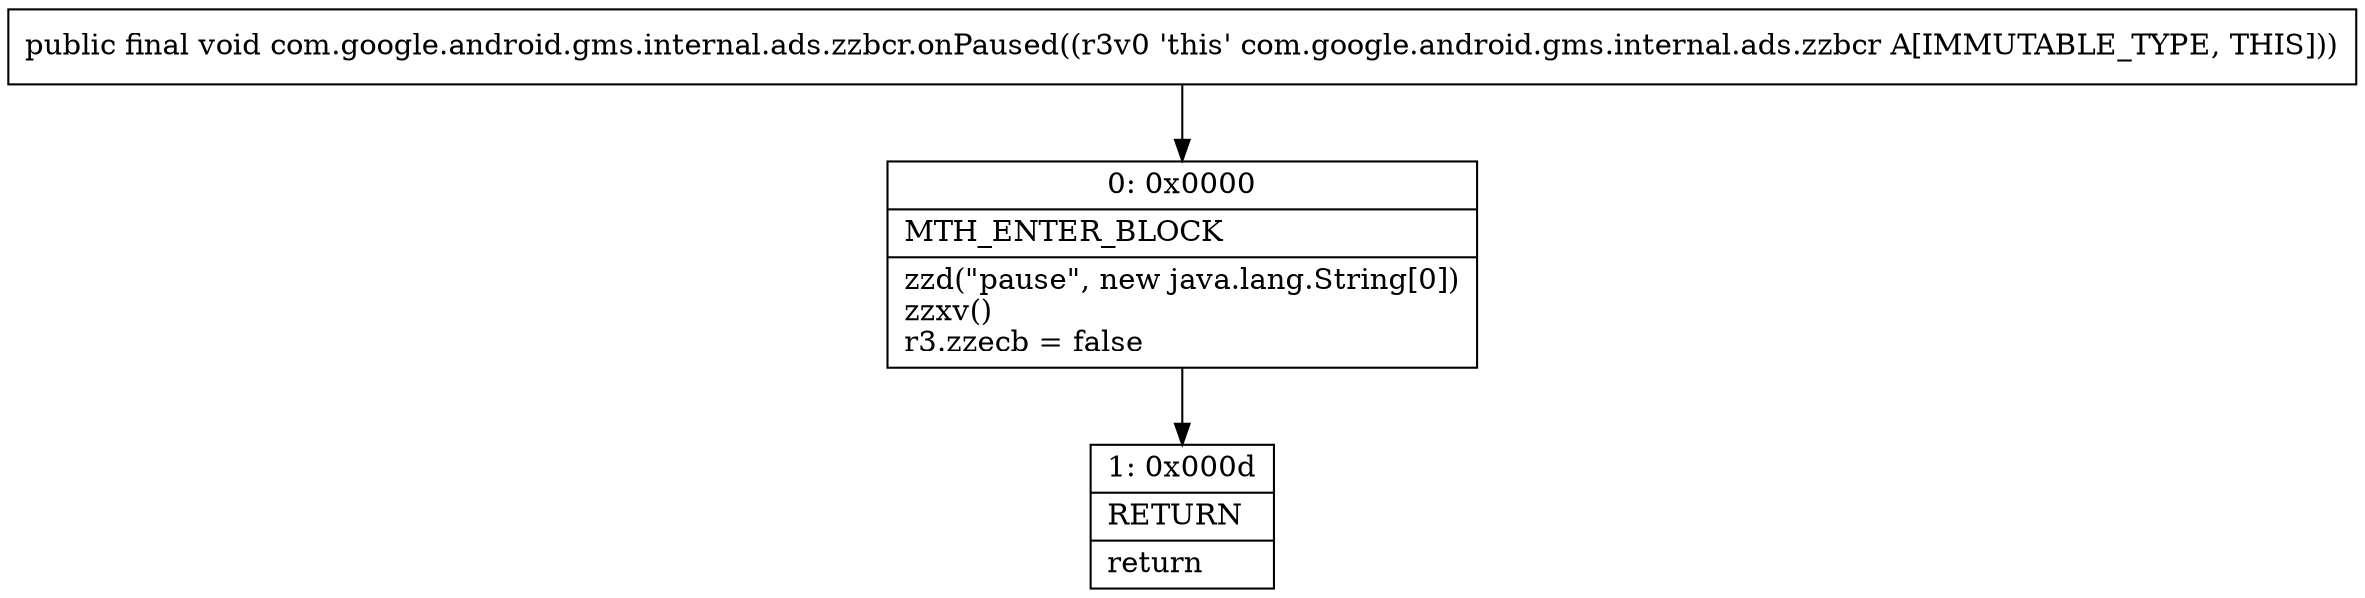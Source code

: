 digraph "CFG forcom.google.android.gms.internal.ads.zzbcr.onPaused()V" {
Node_0 [shape=record,label="{0\:\ 0x0000|MTH_ENTER_BLOCK\l|zzd(\"pause\", new java.lang.String[0])\lzzxv()\lr3.zzecb = false\l}"];
Node_1 [shape=record,label="{1\:\ 0x000d|RETURN\l|return\l}"];
MethodNode[shape=record,label="{public final void com.google.android.gms.internal.ads.zzbcr.onPaused((r3v0 'this' com.google.android.gms.internal.ads.zzbcr A[IMMUTABLE_TYPE, THIS])) }"];
MethodNode -> Node_0;
Node_0 -> Node_1;
}

